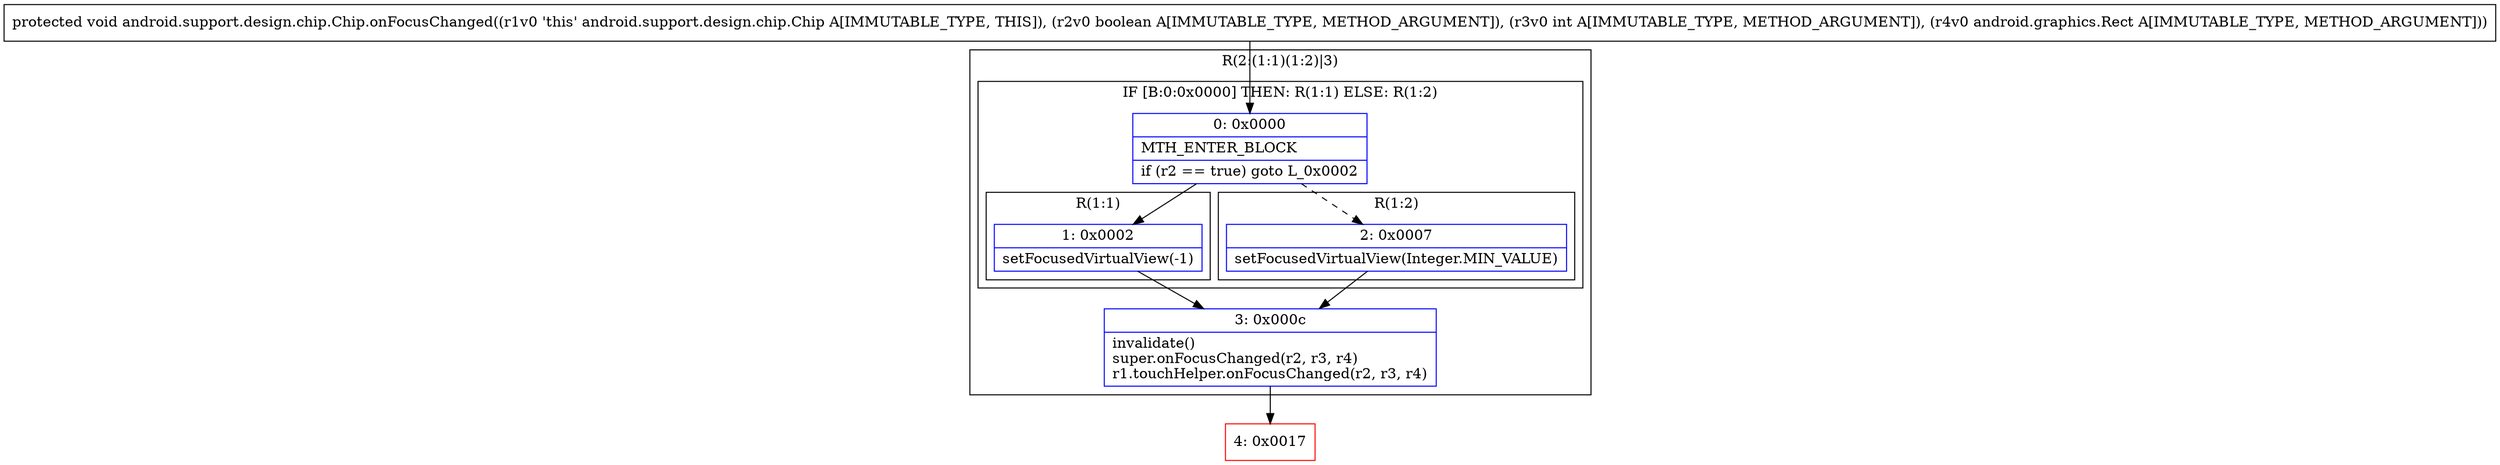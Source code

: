 digraph "CFG forandroid.support.design.chip.Chip.onFocusChanged(ZILandroid\/graphics\/Rect;)V" {
subgraph cluster_Region_869122745 {
label = "R(2:(1:1)(1:2)|3)";
node [shape=record,color=blue];
subgraph cluster_IfRegion_950658743 {
label = "IF [B:0:0x0000] THEN: R(1:1) ELSE: R(1:2)";
node [shape=record,color=blue];
Node_0 [shape=record,label="{0\:\ 0x0000|MTH_ENTER_BLOCK\l|if (r2 == true) goto L_0x0002\l}"];
subgraph cluster_Region_603154305 {
label = "R(1:1)";
node [shape=record,color=blue];
Node_1 [shape=record,label="{1\:\ 0x0002|setFocusedVirtualView(\-1)\l}"];
}
subgraph cluster_Region_668013402 {
label = "R(1:2)";
node [shape=record,color=blue];
Node_2 [shape=record,label="{2\:\ 0x0007|setFocusedVirtualView(Integer.MIN_VALUE)\l}"];
}
}
Node_3 [shape=record,label="{3\:\ 0x000c|invalidate()\lsuper.onFocusChanged(r2, r3, r4)\lr1.touchHelper.onFocusChanged(r2, r3, r4)\l}"];
}
Node_4 [shape=record,color=red,label="{4\:\ 0x0017}"];
MethodNode[shape=record,label="{protected void android.support.design.chip.Chip.onFocusChanged((r1v0 'this' android.support.design.chip.Chip A[IMMUTABLE_TYPE, THIS]), (r2v0 boolean A[IMMUTABLE_TYPE, METHOD_ARGUMENT]), (r3v0 int A[IMMUTABLE_TYPE, METHOD_ARGUMENT]), (r4v0 android.graphics.Rect A[IMMUTABLE_TYPE, METHOD_ARGUMENT])) }"];
MethodNode -> Node_0;
Node_0 -> Node_1;
Node_0 -> Node_2[style=dashed];
Node_1 -> Node_3;
Node_2 -> Node_3;
Node_3 -> Node_4;
}

